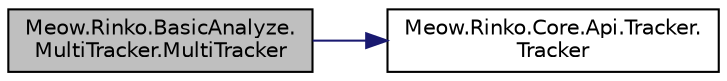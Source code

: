 digraph "Meow.Rinko.BasicAnalyze.MultiTracker.MultiTracker"
{
 // LATEX_PDF_SIZE
  edge [fontname="Helvetica",fontsize="10",labelfontname="Helvetica",labelfontsize="10"];
  node [fontname="Helvetica",fontsize="10",shape=record];
  rankdir="LR";
  Node1 [label="Meow.Rinko.BasicAnalyze.\lMultiTracker.MultiTracker",height=0.2,width=0.4,color="black", fillcolor="grey75", style="filled", fontcolor="black",tooltip="多功能榜线高度转换"];
  Node1 -> Node2 [color="midnightblue",fontsize="10",style="solid",fontname="Helvetica"];
  Node2 [label="Meow.Rinko.Core.Api.Tracker.\lTracker",height=0.2,width=0.4,color="black", fillcolor="white", style="filled",URL="$classMeow_1_1Rinko_1_1Core_1_1Api_1_1Tracker.html#ab11e1dcad6fb64b33aa0652dd5cbc4be",tooltip="榜线高实例"];
}

